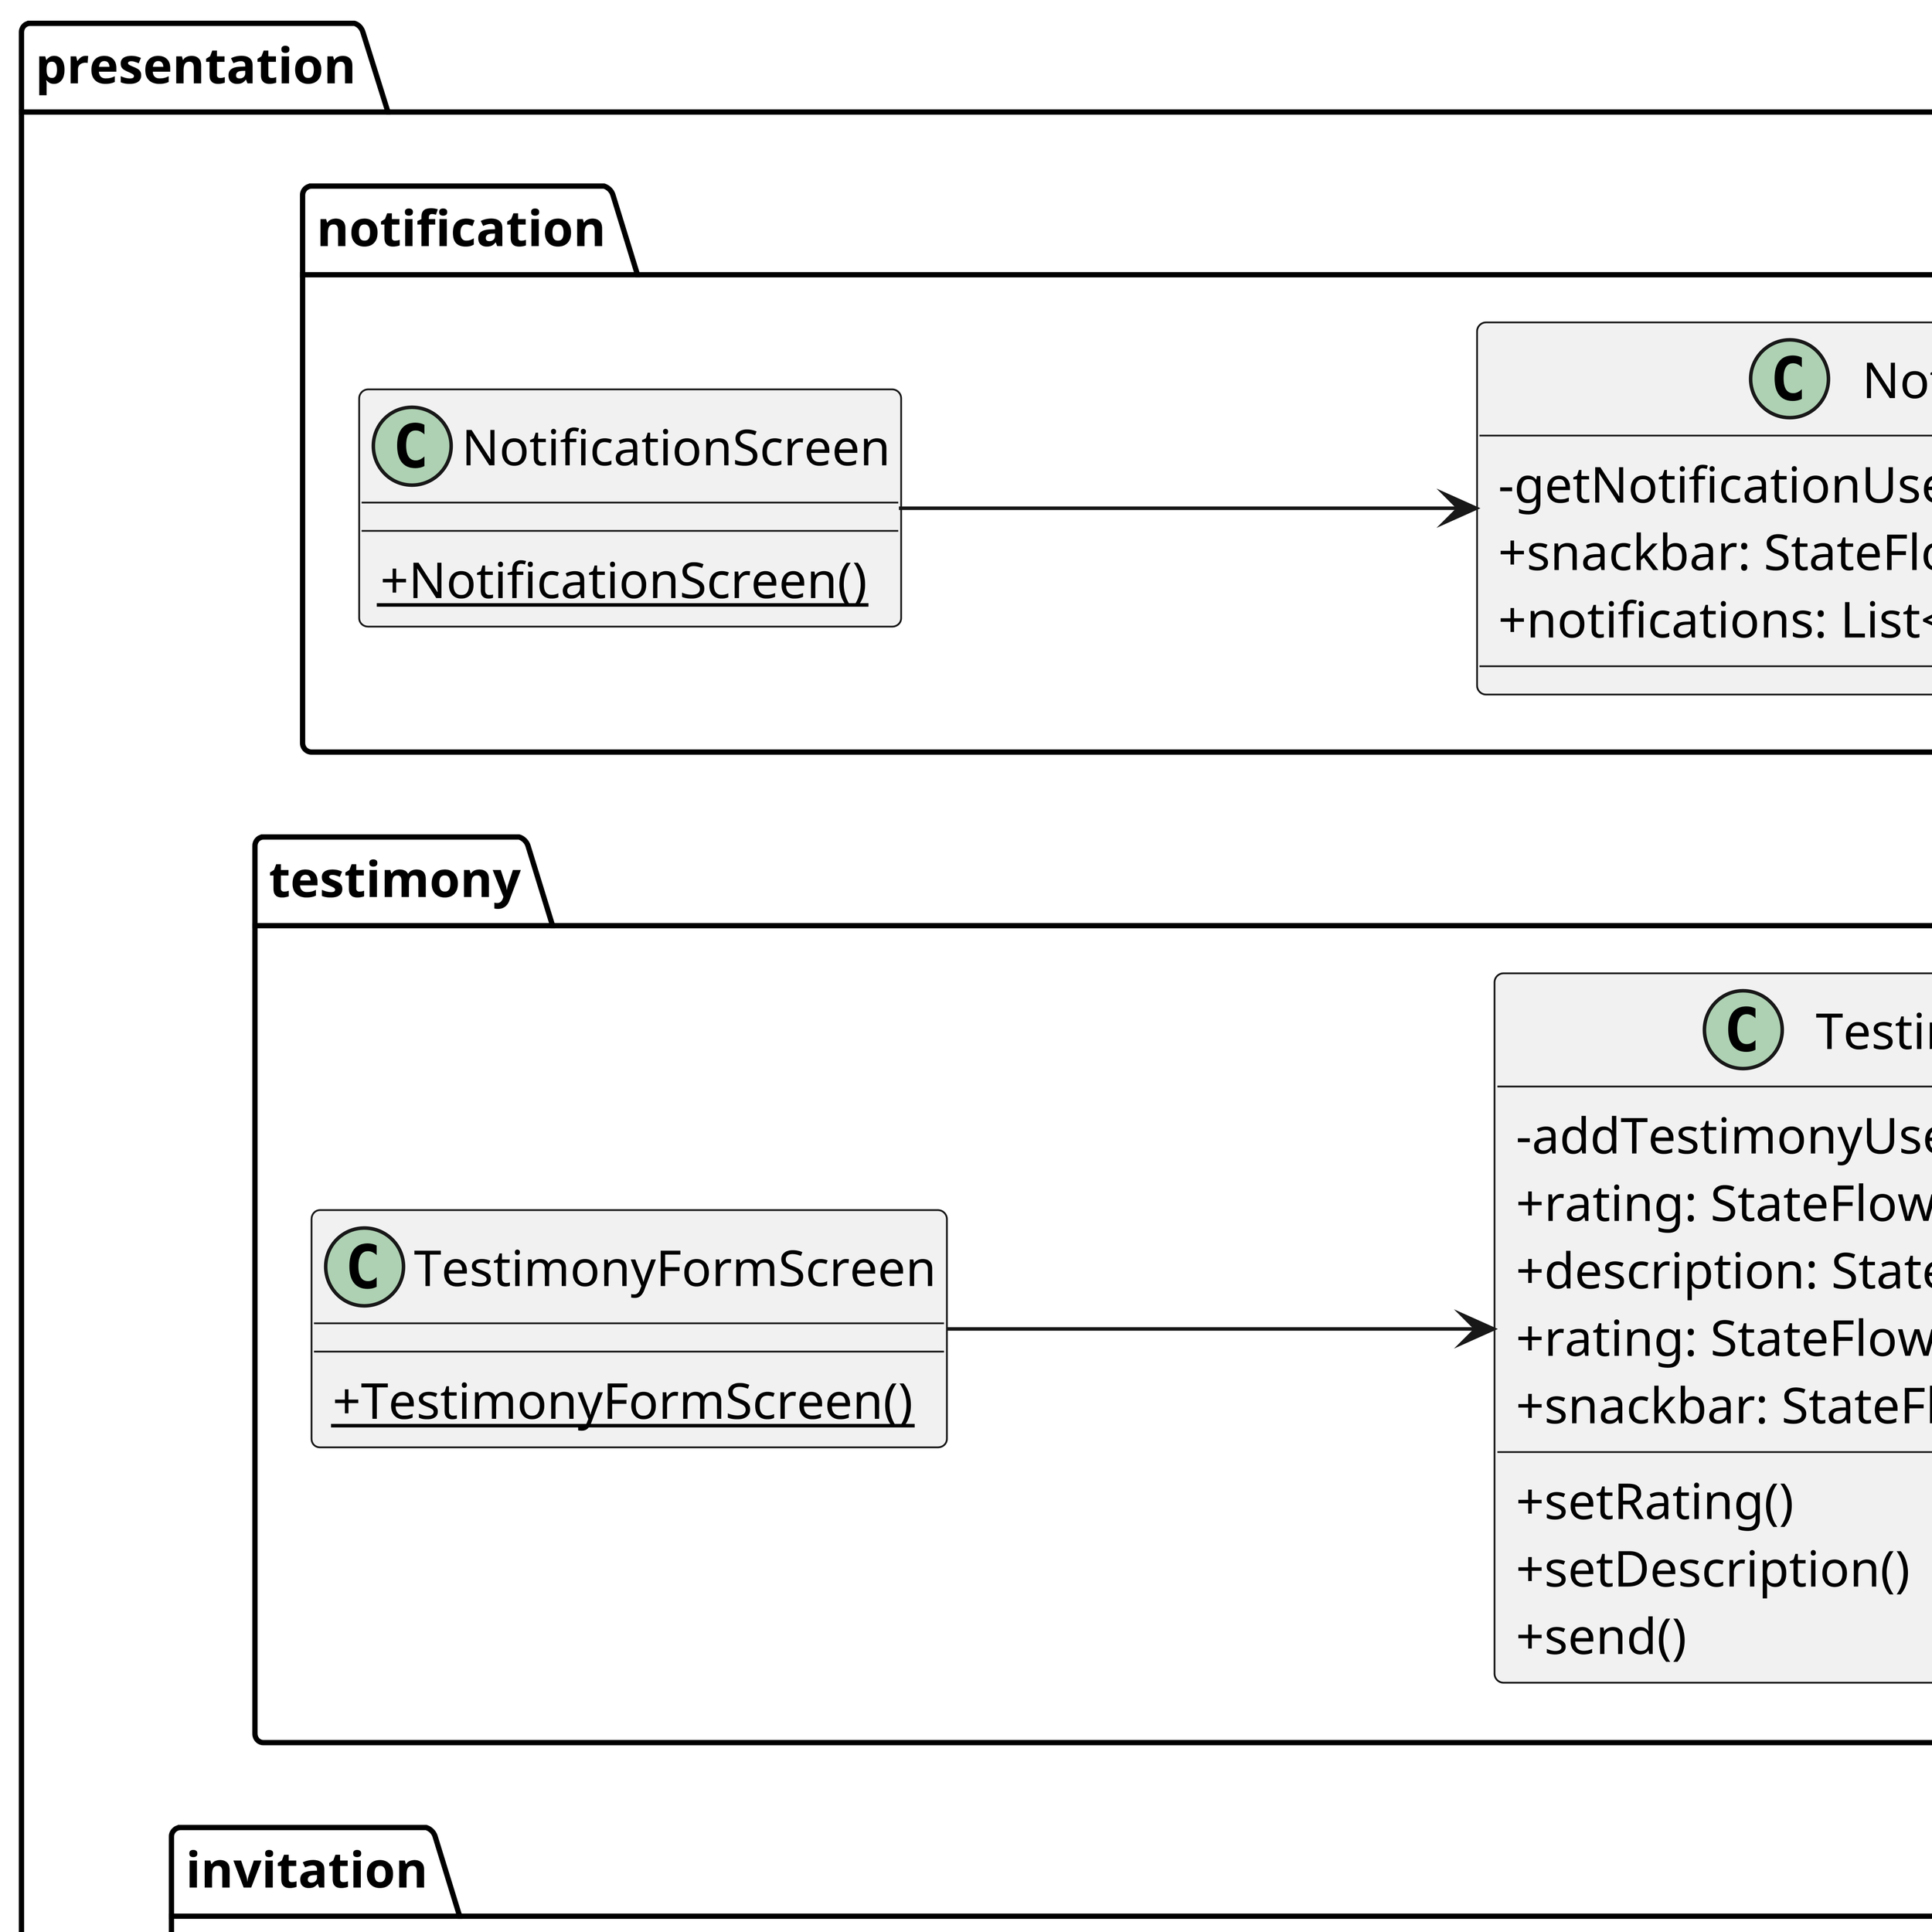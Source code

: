 @startuml
'https://plantuml.com/class-diagram
skinparam classAttributeIconSize 0
left to right direction
skinparam ranksep 100
skinparam dpi 720
package presentation {
    package notification {
        class NotificationScreen {
            {static} +NotificationScreen()
        }
        class NotificationViewModel {
            -getNotificationUseCase: GetNotificationUseCase
            +snackbar: StateFlow<String>
            +notifications: List<Notification>
        }
        NotificationScreen --> NotificationViewModel
    }
    package testimony {
        class TestimonyFormScreen {
            {static} +TestimonyFormScreen()
        }
        class TestimonyFormViewModel {
            -addTestimonyUseCase: AddTestimonyUseCase
            +rating: StateFlow<Float>
            +description: StateFlow<String>
            +rating: StateFlow<Float>
            +snackbar: StateFlow<String>
            +setRating()
            +setDescription()
            +send()
        }
        TestimonyFormScreen --> TestimonyFormViewModel
    }
    package invitation {
        package form {
            class InvitationFormScreen {
                {static} +InvitationFormScreen()
            }
            class InvitationFormViewModel {
                -createInvitationUseCase: CreateInvitationUseCase
                +description: StateFlow<String>
                +file: StateFlow<File>
                +snackbar: StateFlow<String>
                +setFile()
                +setDescription()
                +invite()
            }
            class ResponseFormScreen {
                {static} +ResponseFormScreen()
            }
            class ResponseFormViewModel {
                -respondInvitationUseCase: RespondInvitationUseCase
                +description: StateFlow<String>
                +snackbar: StateFlow<String>
                +setDescription()
                +respond()
            }
        }
        package detail {
            class InvitationDetailScreen {
                {static} +InvitationFormScreen()
            }
            class InvitationDetailViewModel {
                -getInvitationUseCase: GetInvitationUseCase
            }
            class ResponseDetailScreen {
                {static} +ResponseDetailScreen()
            }
            class ResponseDetailViewModel {
                -getInvitationUseCase: GetInvitationUseCase
            }
        }
        InvitationFormScreen --> InvitationFormViewModel
        ResponseFormScreen --> ResponseFormViewModel
        InvitationDetailScreen --> InvitationDetailViewModel
        ResponseDetailScreen --> ResponseDetailViewModel
    }
    package announcement {
        package form as announcement_add {
            class AnnouncementFormScreen {
                {static} +AnnouncementFormScreen()
            }
            class AnnouncementFormViewModel {
                -addAnnouncementUseCase: AddAnnouncementUseCase
                +loading: StateFlow<Boolean>
                +description: StateFlow<String>
                +file: StateFlow<String>
                +snackbar: StateFlow<String>
                +setDescription()
                +setFile()
                +post()
            }
            AnnouncementFormScreen --> AnnouncementFormViewModel
        }
        package list as announcement_list {
            class AnnouncementListScreen {
                {static} +AnnouncementListScreen()
            }
            class AnnouncementListViewModel {
                -getAnnouncementsUseCase: GetAnnouncementsUseCase
                +snackbar: StateFlow<String>
                +announcements: StateFlow<List<Announcement>>
            }
            AnnouncementListScreen --> AnnouncementListViewModel
        }
        package detail as announcement_detail {
            class AnnouncementDetailScreen {
                {static} +AnnouncementDetailScreen()
            }
            class AnnouncementDetailViewModel {
                -getAnnouncementUseCase: GetAnnouncementsUseCase
                +snackbar: StateFlow<String>
                +announcement: StateFlow<Announcement>
            }
            AnnouncementDetailScreen --> AnnouncementDetailViewModel
        }
    }
}


package domain {
    package usecase {

        class AddAnnouncementUseCase {
            +invoke()
        }
        class GetAnnouncementsUseCase {
            +invoke()
        }
        class GetInvitationUseCase {
            +invoke()
        }
        class GetNotificationUseCase {
            +invoke()
        }
        class AddTestimonyUseCase {
            +invoke()
        }
        class CreateInvitationUseCase {
            +invoke()
        }
        class RespondInvitationUseCase {
            +invoke()
        }

        AnnouncementFormViewModel *--> AddAnnouncementUseCase
        NotificationViewModel *--> GetNotificationUseCase
        TestimonyFormViewModel *--> AddTestimonyUseCase
        InvitationFormViewModel *--> CreateInvitationUseCase
        ResponseFormViewModel *--> RespondInvitationUseCase
        InvitationDetailViewModel *--> GetInvitationUseCase
        ResponseDetailViewModel *--> GetInvitationUseCase
        AnnouncementListViewModel *--> GetAnnouncementsUseCase
    }
}
@enduml
